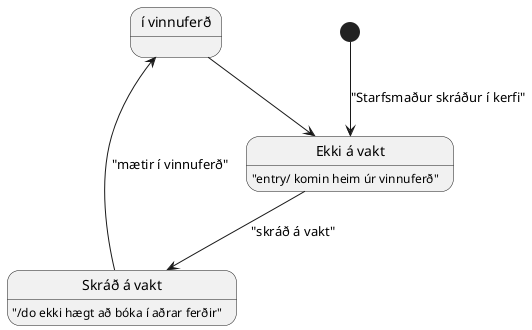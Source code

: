 @startuml 

state "í vinnuferð" as inFlight
state "Skráð á vakt" as booked
  booked : "/do ekki hægt að bóka í aðrar ferðir"
state "Ekki á vakt" as available
  available : "entry/ komin heim úr vinnuferð"


[*] --> available : "Starfsmaður skráður í kerfi"
available --> booked : "skráð á vakt"
booked --> inFlight : "mætir í vinnuferð"
inFlight --> available 
@enduml